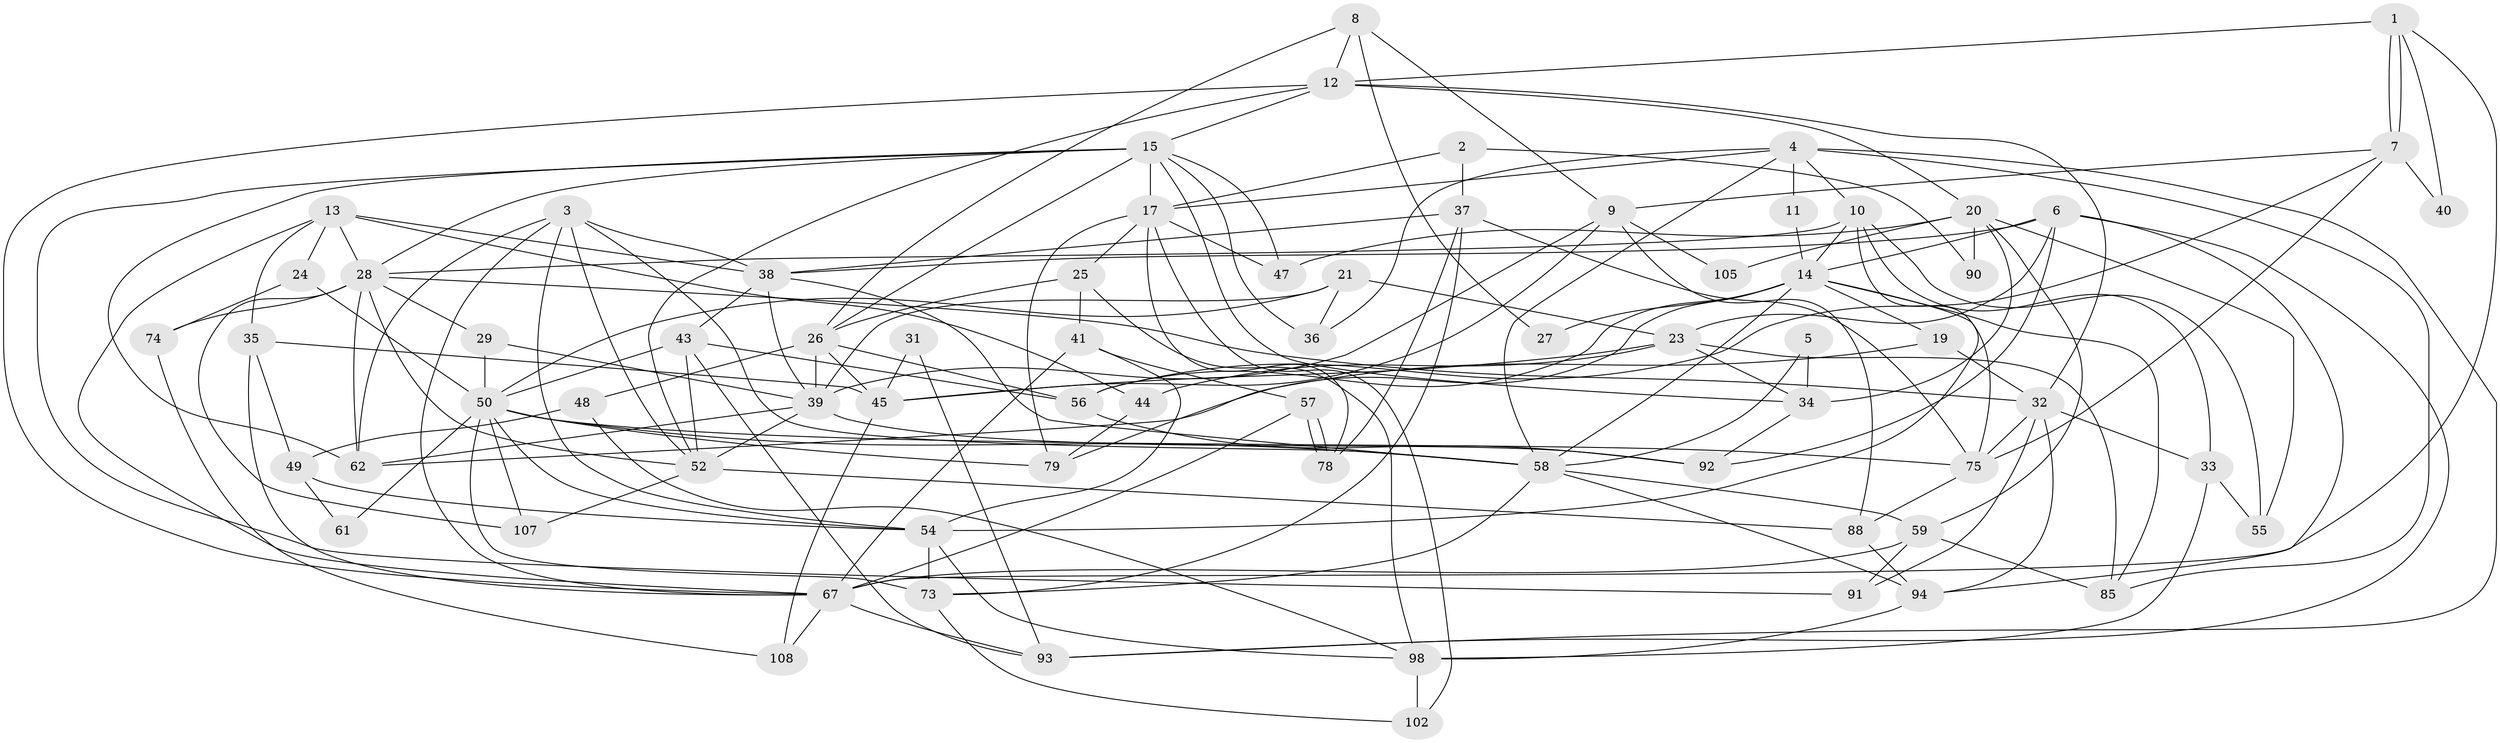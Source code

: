 // Generated by graph-tools (version 1.1) at 2025/52/02/27/25 19:52:07]
// undirected, 71 vertices, 175 edges
graph export_dot {
graph [start="1"]
  node [color=gray90,style=filled];
  1;
  2 [super="+51"];
  3 [super="+97"];
  4 [super="+80"];
  5;
  6 [super="+65"];
  7 [super="+71"];
  8 [super="+22"];
  9 [super="+30"];
  10 [super="+104"];
  11;
  12 [super="+18"];
  13 [super="+16"];
  14 [super="+87"];
  15 [super="+60"];
  17 [super="+66"];
  19;
  20 [super="+70"];
  21 [super="+69"];
  23 [super="+72"];
  24;
  25;
  26 [super="+77"];
  27;
  28 [super="+64"];
  29;
  31;
  32 [super="+84"];
  33 [super="+46"];
  34 [super="+81"];
  35;
  36 [super="+42"];
  37 [super="+76"];
  38 [super="+68"];
  39 [super="+83"];
  40;
  41 [super="+86"];
  43 [super="+101"];
  44;
  45 [super="+53"];
  47;
  48;
  49;
  50 [super="+63"];
  52 [super="+95"];
  54 [super="+96"];
  55;
  56 [super="+106"];
  57;
  58 [super="+100"];
  59 [super="+89"];
  61;
  62;
  67 [super="+103"];
  73 [super="+82"];
  74;
  75;
  78;
  79;
  85;
  88;
  90;
  91;
  92;
  93 [super="+99"];
  94;
  98 [super="+109"];
  102;
  105;
  107;
  108;
  1 -- 7;
  1 -- 7;
  1 -- 67;
  1 -- 40;
  1 -- 12;
  2 -- 37;
  2 -- 17;
  2 -- 90;
  3 -- 38;
  3 -- 67;
  3 -- 58;
  3 -- 52;
  3 -- 62;
  3 -- 54;
  4 -- 85;
  4 -- 11;
  4 -- 10;
  4 -- 58;
  4 -- 36;
  4 -- 17;
  4 -- 93;
  5 -- 58;
  5 -- 34;
  6 -- 38;
  6 -- 92;
  6 -- 23;
  6 -- 94;
  6 -- 93;
  6 -- 14;
  7 -- 56;
  7 -- 40;
  7 -- 9;
  7 -- 75;
  8 -- 26;
  8 -- 27;
  8 -- 9;
  8 -- 12;
  9 -- 39;
  9 -- 105;
  9 -- 88;
  9 -- 45;
  10 -- 33;
  10 -- 54;
  10 -- 55;
  10 -- 28;
  10 -- 14;
  11 -- 14;
  12 -- 32;
  12 -- 15;
  12 -- 67;
  12 -- 52;
  12 -- 20;
  13 -- 28;
  13 -- 38;
  13 -- 67;
  13 -- 35;
  13 -- 24;
  13 -- 44;
  14 -- 75;
  14 -- 58;
  14 -- 79;
  14 -- 85;
  14 -- 19;
  14 -- 56;
  14 -- 27;
  15 -- 17;
  15 -- 91;
  15 -- 26;
  15 -- 62;
  15 -- 47;
  15 -- 36;
  15 -- 28;
  15 -- 34;
  17 -- 47;
  17 -- 25;
  17 -- 78;
  17 -- 102;
  17 -- 79;
  19 -- 62;
  19 -- 32;
  20 -- 34;
  20 -- 55;
  20 -- 105;
  20 -- 90;
  20 -- 47;
  20 -- 59;
  21 -- 39;
  21 -- 36 [weight=2];
  21 -- 50;
  21 -- 23;
  23 -- 45;
  23 -- 44;
  23 -- 34;
  23 -- 85;
  24 -- 74;
  24 -- 50;
  25 -- 98;
  25 -- 26;
  25 -- 41;
  26 -- 48;
  26 -- 45;
  26 -- 39;
  26 -- 56;
  28 -- 107;
  28 -- 62;
  28 -- 32;
  28 -- 52;
  28 -- 74;
  28 -- 29;
  29 -- 50;
  29 -- 39;
  31 -- 45 [weight=2];
  31 -- 93;
  32 -- 91;
  32 -- 94;
  32 -- 75;
  32 -- 33;
  33 -- 55;
  33 -- 98 [weight=2];
  34 -- 92;
  35 -- 49;
  35 -- 67;
  35 -- 45;
  37 -- 75;
  37 -- 73;
  37 -- 78;
  37 -- 38;
  38 -- 39;
  38 -- 58;
  38 -- 43;
  39 -- 62;
  39 -- 52;
  39 -- 92;
  41 -- 67;
  41 -- 57;
  41 -- 54;
  43 -- 52;
  43 -- 50;
  43 -- 56;
  43 -- 93;
  44 -- 79;
  45 -- 108;
  48 -- 49;
  48 -- 98;
  49 -- 54;
  49 -- 61;
  50 -- 75;
  50 -- 79;
  50 -- 107;
  50 -- 73;
  50 -- 58;
  50 -- 61;
  50 -- 54;
  52 -- 88;
  52 -- 107;
  54 -- 98;
  54 -- 73;
  56 -- 92;
  57 -- 78;
  57 -- 78;
  57 -- 67;
  58 -- 73;
  58 -- 94;
  58 -- 59;
  59 -- 67;
  59 -- 91;
  59 -- 85;
  67 -- 93;
  67 -- 108;
  73 -- 102;
  74 -- 108;
  75 -- 88;
  88 -- 94;
  94 -- 98;
  98 -- 102;
}
